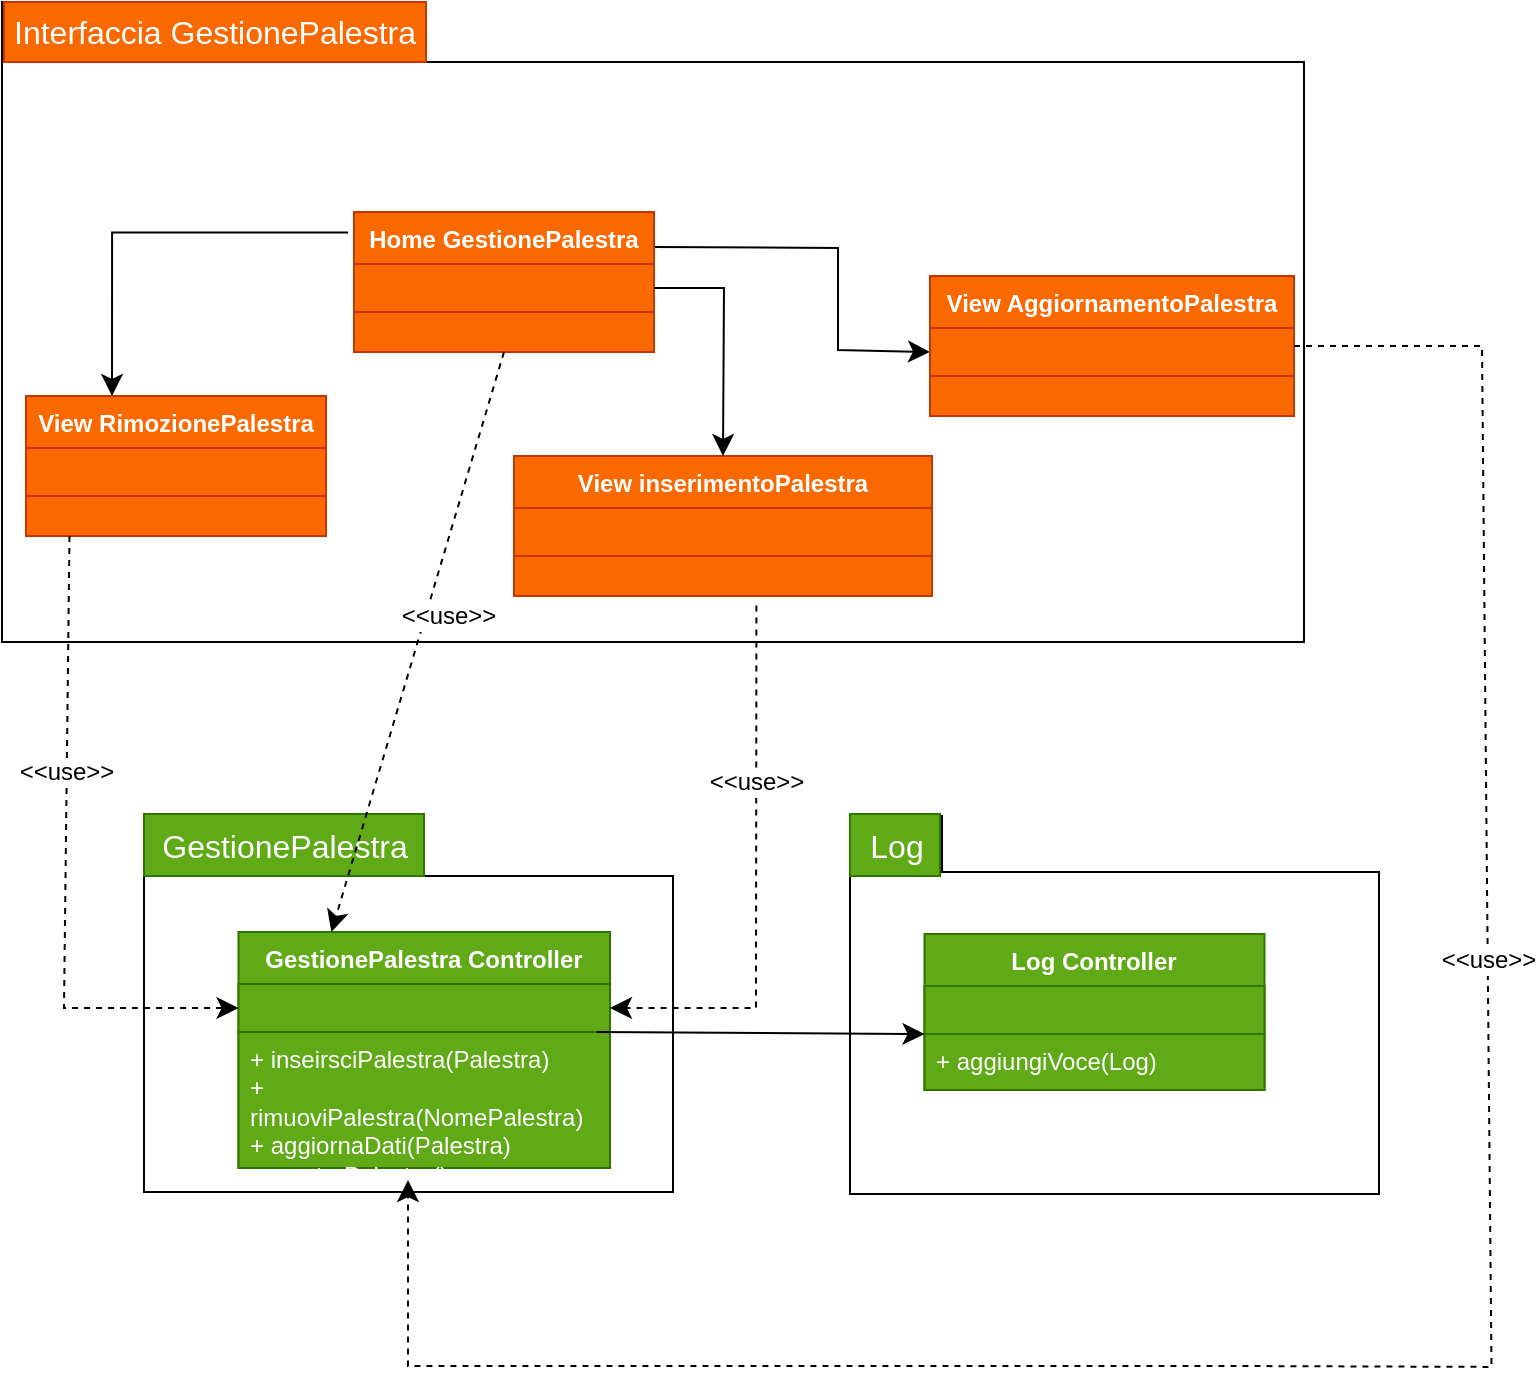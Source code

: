 <mxfile version="24.4.15" type="github">
  <diagram name="Pagina-1" id="98qzeb5G9U1v5VFIJB_s">
    <mxGraphModel dx="702" dy="845" grid="0" gridSize="10" guides="1" tooltips="1" connect="1" arrows="1" fold="1" page="0" pageScale="1" pageWidth="827" pageHeight="1169" math="0" shadow="0">
      <root>
        <mxCell id="0" />
        <mxCell id="1" parent="0" />
        <mxCell id="aeyW9CHYFvf7CehLPwGB-1" value="" style="shape=folder;fontStyle=1;spacingTop=10;tabWidth=210;tabHeight=30;tabPosition=left;html=1;whiteSpace=wrap;" parent="1" vertex="1">
          <mxGeometry x="29" y="240" width="651" height="320" as="geometry" />
        </mxCell>
        <mxCell id="aeyW9CHYFvf7CehLPwGB-2" value="&lt;font color=&quot;#ffffff&quot;&gt;Interfaccia GestionePalestra&lt;/font&gt;" style="text;strokeColor=#C73500;fillColor=#fa6800;html=1;align=center;verticalAlign=middle;whiteSpace=wrap;rounded=0;fontSize=16;fontColor=#000000;" parent="1" vertex="1">
          <mxGeometry x="30" y="240" width="211" height="30" as="geometry" />
        </mxCell>
        <mxCell id="aeyW9CHYFvf7CehLPwGB-3" style="edgeStyle=none;curved=1;rounded=0;orthogonalLoop=1;jettySize=auto;html=1;exitX=0.5;exitY=0;exitDx=0;exitDy=0;fontSize=12;startSize=8;endSize=8;" parent="1" edge="1">
          <mxGeometry relative="1" as="geometry">
            <mxPoint x="444" y="324" as="sourcePoint" />
            <mxPoint x="444" y="324" as="targetPoint" />
          </mxGeometry>
        </mxCell>
        <mxCell id="aeyW9CHYFvf7CehLPwGB-4" value="" style="shape=folder;fontStyle=1;spacingTop=10;tabWidth=140;tabHeight=31;tabPosition=left;html=1;whiteSpace=wrap;" parent="1" vertex="1">
          <mxGeometry x="100" y="646" width="264.5" height="189" as="geometry" />
        </mxCell>
        <mxCell id="aeyW9CHYFvf7CehLPwGB-5" value="GestionePalestra" style="text;html=1;align=center;verticalAlign=middle;resizable=0;points=[];autosize=1;fontSize=16;fillColor=#60a917;fontColor=#ffffff;strokeColor=#2D7600;" parent="1" vertex="1">
          <mxGeometry x="100" y="646" width="140" height="31" as="geometry" />
        </mxCell>
        <mxCell id="aeyW9CHYFvf7CehLPwGB-6" value="&lt;font color=&quot;#ffffff&quot;&gt;View RimozionePalestra&lt;br&gt;&lt;/font&gt;" style="swimlane;fontStyle=1;align=center;verticalAlign=top;childLayout=stackLayout;horizontal=1;startSize=26;horizontalStack=0;resizeParent=1;resizeParentMax=0;resizeLast=0;collapsible=1;marginBottom=0;whiteSpace=wrap;html=1;fillColor=#fa6800;fontColor=#000000;strokeColor=#C73500;" parent="1" vertex="1">
          <mxGeometry x="41" y="437" width="150" height="70" as="geometry" />
        </mxCell>
        <mxCell id="aeyW9CHYFvf7CehLPwGB-7" value="" style="text;strokeColor=#C73500;fillColor=#fa6800;align=left;verticalAlign=top;spacingLeft=4;spacingRight=4;overflow=hidden;rotatable=0;points=[[0,0.5],[1,0.5]];portConstraint=eastwest;whiteSpace=wrap;html=1;fontColor=#000000;" parent="aeyW9CHYFvf7CehLPwGB-6" vertex="1">
          <mxGeometry y="26" width="150" height="24" as="geometry" />
        </mxCell>
        <mxCell id="aeyW9CHYFvf7CehLPwGB-8" value="" style="line;strokeWidth=1;fillColor=#fa6800;align=left;verticalAlign=middle;spacingTop=-1;spacingLeft=3;spacingRight=3;rotatable=0;labelPosition=right;points=[];portConstraint=eastwest;strokeColor=#FF8000;fontColor=#000000;" parent="aeyW9CHYFvf7CehLPwGB-6" vertex="1">
          <mxGeometry y="50" width="150" as="geometry" />
        </mxCell>
        <mxCell id="aeyW9CHYFvf7CehLPwGB-9" value="&lt;div&gt;&lt;br&gt;&lt;/div&gt;&lt;div&gt;&lt;br&gt;&lt;/div&gt;" style="text;strokeColor=#C73500;fillColor=#fa6800;align=left;verticalAlign=top;spacingLeft=4;spacingRight=4;overflow=hidden;rotatable=0;points=[[0,0.5],[1,0.5]];portConstraint=eastwest;whiteSpace=wrap;html=1;fontColor=#000000;" parent="aeyW9CHYFvf7CehLPwGB-6" vertex="1">
          <mxGeometry y="50" width="150" height="20" as="geometry" />
        </mxCell>
        <mxCell id="aeyW9CHYFvf7CehLPwGB-10" value="&lt;font color=&quot;#ffffff&quot;&gt;View inserimentoPalestra&lt;br&gt;&lt;/font&gt;" style="swimlane;fontStyle=1;align=center;verticalAlign=top;childLayout=stackLayout;horizontal=1;startSize=26;horizontalStack=0;resizeParent=1;resizeParentMax=0;resizeLast=0;collapsible=1;marginBottom=0;whiteSpace=wrap;html=1;fillColor=#fa6800;fontColor=#000000;strokeColor=#C73500;" parent="1" vertex="1">
          <mxGeometry x="285" y="467" width="209" height="70" as="geometry" />
        </mxCell>
        <mxCell id="aeyW9CHYFvf7CehLPwGB-11" value="" style="text;strokeColor=#C73500;fillColor=#fa6800;align=left;verticalAlign=top;spacingLeft=4;spacingRight=4;overflow=hidden;rotatable=0;points=[[0,0.5],[1,0.5]];portConstraint=eastwest;whiteSpace=wrap;html=1;fontColor=#000000;" parent="aeyW9CHYFvf7CehLPwGB-10" vertex="1">
          <mxGeometry y="26" width="209" height="24" as="geometry" />
        </mxCell>
        <mxCell id="aeyW9CHYFvf7CehLPwGB-12" value="" style="line;strokeWidth=1;fillColor=#fa6800;align=left;verticalAlign=middle;spacingTop=-1;spacingLeft=3;spacingRight=3;rotatable=0;labelPosition=right;points=[];portConstraint=eastwest;strokeColor=#FF8000;fontColor=#000000;" parent="aeyW9CHYFvf7CehLPwGB-10" vertex="1">
          <mxGeometry y="50" width="209" as="geometry" />
        </mxCell>
        <mxCell id="aeyW9CHYFvf7CehLPwGB-13" value="&lt;div&gt;&lt;br&gt;&lt;/div&gt;&lt;div&gt;&lt;br&gt;&lt;/div&gt;" style="text;strokeColor=#C73500;fillColor=#fa6800;align=left;verticalAlign=top;spacingLeft=4;spacingRight=4;overflow=hidden;rotatable=0;points=[[0,0.5],[1,0.5]];portConstraint=eastwest;whiteSpace=wrap;html=1;fontColor=#000000;" parent="aeyW9CHYFvf7CehLPwGB-10" vertex="1">
          <mxGeometry y="50" width="209" height="20" as="geometry" />
        </mxCell>
        <mxCell id="aeyW9CHYFvf7CehLPwGB-36" style="edgeStyle=none;curved=0;rounded=0;orthogonalLoop=1;jettySize=auto;html=1;exitX=1;exitY=0.25;exitDx=0;exitDy=0;entryX=0;entryY=0.5;entryDx=0;entryDy=0;fontSize=12;startSize=8;endSize=8;" parent="1" source="aeyW9CHYFvf7CehLPwGB-14" target="aeyW9CHYFvf7CehLPwGB-33" edge="1">
          <mxGeometry relative="1" as="geometry">
            <Array as="points">
              <mxPoint x="447" y="363" />
              <mxPoint x="447" y="414" />
            </Array>
          </mxGeometry>
        </mxCell>
        <mxCell id="aeyW9CHYFvf7CehLPwGB-14" value="&lt;font color=&quot;#ffffff&quot;&gt;Home GestionePalestra&lt;/font&gt;" style="swimlane;fontStyle=1;align=center;verticalAlign=top;childLayout=stackLayout;horizontal=1;startSize=26;horizontalStack=0;resizeParent=1;resizeParentMax=0;resizeLast=0;collapsible=1;marginBottom=0;whiteSpace=wrap;html=1;fillColor=#fa6800;fontColor=#000000;strokeColor=#C73500;" parent="1" vertex="1">
          <mxGeometry x="205" y="345" width="150" height="70" as="geometry" />
        </mxCell>
        <mxCell id="aeyW9CHYFvf7CehLPwGB-15" value="" style="text;strokeColor=#C73500;fillColor=#fa6800;align=left;verticalAlign=top;spacingLeft=4;spacingRight=4;overflow=hidden;rotatable=0;points=[[0,0.5],[1,0.5]];portConstraint=eastwest;whiteSpace=wrap;html=1;fontColor=#000000;" parent="aeyW9CHYFvf7CehLPwGB-14" vertex="1">
          <mxGeometry y="26" width="150" height="24" as="geometry" />
        </mxCell>
        <mxCell id="aeyW9CHYFvf7CehLPwGB-16" value="" style="line;strokeWidth=1;fillColor=#fa6800;align=left;verticalAlign=middle;spacingTop=-1;spacingLeft=3;spacingRight=3;rotatable=0;labelPosition=right;points=[];portConstraint=eastwest;strokeColor=#FF8000;fontColor=#000000;" parent="aeyW9CHYFvf7CehLPwGB-14" vertex="1">
          <mxGeometry y="50" width="150" as="geometry" />
        </mxCell>
        <mxCell id="aeyW9CHYFvf7CehLPwGB-17" value="&lt;div&gt;&lt;br&gt;&lt;/div&gt;&lt;div&gt;&lt;br&gt;&lt;/div&gt;" style="text;strokeColor=#C73500;fillColor=#fa6800;align=left;verticalAlign=top;spacingLeft=4;spacingRight=4;overflow=hidden;rotatable=0;points=[[0,0.5],[1,0.5]];portConstraint=eastwest;whiteSpace=wrap;html=1;fontColor=#000000;" parent="aeyW9CHYFvf7CehLPwGB-14" vertex="1">
          <mxGeometry y="50" width="150" height="20" as="geometry" />
        </mxCell>
        <mxCell id="aeyW9CHYFvf7CehLPwGB-18" value="&lt;font color=&quot;#ffffff&quot;&gt;GestionePalestra Controller&lt;br&gt;&lt;/font&gt;" style="swimlane;fontStyle=1;align=center;verticalAlign=top;childLayout=stackLayout;horizontal=1;startSize=26;horizontalStack=0;resizeParent=1;resizeParentMax=0;resizeLast=0;collapsible=1;marginBottom=0;whiteSpace=wrap;html=1;fillColor=#60a917;fontColor=#ffffff;strokeColor=#2D7600;" parent="1" vertex="1">
          <mxGeometry x="147.25" y="705" width="185.75" height="118" as="geometry" />
        </mxCell>
        <mxCell id="aeyW9CHYFvf7CehLPwGB-19" value="" style="text;strokeColor=#2D7600;fillColor=#60a917;align=left;verticalAlign=top;spacingLeft=4;spacingRight=4;overflow=hidden;rotatable=0;points=[[0,0.5],[1,0.5]];portConstraint=eastwest;whiteSpace=wrap;html=1;fontColor=#ffffff;" parent="aeyW9CHYFvf7CehLPwGB-18" vertex="1">
          <mxGeometry y="26" width="185.75" height="24" as="geometry" />
        </mxCell>
        <mxCell id="aeyW9CHYFvf7CehLPwGB-20" value="" style="line;strokeWidth=1;fillColor=#fa6800;align=left;verticalAlign=middle;spacingTop=-1;spacingLeft=3;spacingRight=3;rotatable=0;labelPosition=right;points=[];portConstraint=eastwest;strokeColor=#FF8000;fontColor=#000000;" parent="aeyW9CHYFvf7CehLPwGB-18" vertex="1">
          <mxGeometry y="50" width="185.75" as="geometry" />
        </mxCell>
        <mxCell id="aeyW9CHYFvf7CehLPwGB-21" value="&lt;div&gt;+ inseirsciPalestra(Palestra)&lt;/div&gt;&lt;div&gt;+ rimuoviPalestra(NomePalestra)&lt;br&gt;&lt;/div&gt;&lt;div&gt;+ aggiornaDati(Palestra)&lt;br&gt;&lt;/div&gt;&lt;div&gt;+ mostraPalestre()&lt;br&gt;&lt;/div&gt;" style="text;strokeColor=#2D7600;fillColor=#60a917;align=left;verticalAlign=top;spacingLeft=4;spacingRight=4;overflow=hidden;rotatable=0;points=[[0,0.5],[1,0.5]];portConstraint=eastwest;whiteSpace=wrap;html=1;fontColor=#ffffff;" parent="aeyW9CHYFvf7CehLPwGB-18" vertex="1">
          <mxGeometry y="50" width="185.75" height="68" as="geometry" />
        </mxCell>
        <mxCell id="aeyW9CHYFvf7CehLPwGB-22" style="edgeStyle=none;curved=1;rounded=0;orthogonalLoop=1;jettySize=auto;html=1;exitX=0.5;exitY=1;exitDx=0;exitDy=0;fontSize=12;startSize=8;endSize=8;dashed=1;entryX=0.25;entryY=0;entryDx=0;entryDy=0;" parent="1" source="aeyW9CHYFvf7CehLPwGB-14" target="aeyW9CHYFvf7CehLPwGB-18" edge="1">
          <mxGeometry relative="1" as="geometry">
            <mxPoint x="378" y="706" as="targetPoint" />
          </mxGeometry>
        </mxCell>
        <mxCell id="aeyW9CHYFvf7CehLPwGB-23" value="&amp;lt;&amp;lt;use&amp;gt;&amp;gt;" style="edgeLabel;html=1;align=center;verticalAlign=middle;resizable=0;points=[];fontSize=12;" parent="aeyW9CHYFvf7CehLPwGB-22" vertex="1" connectable="0">
          <mxGeometry x="-0.354" y="5" relative="1" as="geometry">
            <mxPoint x="-5" y="37" as="offset" />
          </mxGeometry>
        </mxCell>
        <mxCell id="aeyW9CHYFvf7CehLPwGB-24" style="edgeStyle=none;curved=0;rounded=0;orthogonalLoop=1;jettySize=auto;html=1;exitX=0.5;exitY=1;exitDx=0;exitDy=0;fontSize=12;startSize=8;endSize=8;entryX=0;entryY=0.25;entryDx=0;entryDy=0;dashed=1;strokeColor=none;" parent="1" target="aeyW9CHYFvf7CehLPwGB-18" edge="1">
          <mxGeometry relative="1" as="geometry">
            <mxPoint x="120" y="510" as="sourcePoint" />
            <mxPoint x="120" y="829" as="targetPoint" />
            <Array as="points">
              <mxPoint x="120" y="730" />
            </Array>
          </mxGeometry>
        </mxCell>
        <mxCell id="aeyW9CHYFvf7CehLPwGB-25" style="edgeStyle=none;curved=0;rounded=0;orthogonalLoop=1;jettySize=auto;html=1;exitX=0.5;exitY=1;exitDx=0;exitDy=0;fontSize=12;startSize=8;endSize=8;dashed=1;entryX=0;entryY=0.5;entryDx=0;entryDy=0;" parent="1" target="aeyW9CHYFvf7CehLPwGB-19" edge="1">
          <mxGeometry relative="1" as="geometry">
            <mxPoint x="62.75" y="507" as="sourcePoint" />
            <mxPoint x="60" y="744.127" as="targetPoint" />
            <Array as="points">
              <mxPoint x="60" y="743" />
            </Array>
          </mxGeometry>
        </mxCell>
        <mxCell id="aeyW9CHYFvf7CehLPwGB-26" value="&amp;lt;&amp;lt;use&amp;gt;&amp;gt;" style="edgeLabel;html=1;align=center;verticalAlign=middle;resizable=0;points=[];fontSize=12;" parent="aeyW9CHYFvf7CehLPwGB-25" vertex="1" connectable="0">
          <mxGeometry x="-0.272" y="-1" relative="1" as="geometry">
            <mxPoint as="offset" />
          </mxGeometry>
        </mxCell>
        <mxCell id="aeyW9CHYFvf7CehLPwGB-27" style="edgeStyle=none;curved=0;rounded=0;orthogonalLoop=1;jettySize=auto;html=1;exitX=0.58;exitY=1.236;exitDx=0;exitDy=0;fontSize=12;startSize=8;endSize=8;dashed=1;entryX=1;entryY=0.5;entryDx=0;entryDy=0;exitPerimeter=0;" parent="1" source="aeyW9CHYFvf7CehLPwGB-13" target="aeyW9CHYFvf7CehLPwGB-19" edge="1">
          <mxGeometry relative="1" as="geometry">
            <mxPoint x="570" y="510" as="sourcePoint" />
            <mxPoint x="667" y="747" as="targetPoint" />
            <Array as="points">
              <mxPoint x="406" y="743" />
            </Array>
          </mxGeometry>
        </mxCell>
        <mxCell id="aeyW9CHYFvf7CehLPwGB-28" value="&amp;lt;&amp;lt;use&amp;gt;&amp;gt;" style="edgeLabel;html=1;align=center;verticalAlign=middle;resizable=0;points=[];fontSize=12;" parent="aeyW9CHYFvf7CehLPwGB-27" vertex="1" connectable="0">
          <mxGeometry x="-0.353" relative="1" as="geometry">
            <mxPoint as="offset" />
          </mxGeometry>
        </mxCell>
        <mxCell id="aeyW9CHYFvf7CehLPwGB-29" style="edgeStyle=none;curved=0;rounded=0;orthogonalLoop=1;jettySize=auto;html=1;exitX=1;exitY=0.5;exitDx=0;exitDy=0;fontSize=12;startSize=8;endSize=8;entryX=0.5;entryY=0;entryDx=0;entryDy=0;" parent="1" source="aeyW9CHYFvf7CehLPwGB-15" target="aeyW9CHYFvf7CehLPwGB-10" edge="1">
          <mxGeometry relative="1" as="geometry">
            <mxPoint x="581" y="438" as="targetPoint" />
            <Array as="points">
              <mxPoint x="390" y="383" />
            </Array>
          </mxGeometry>
        </mxCell>
        <mxCell id="aeyW9CHYFvf7CehLPwGB-30" style="edgeStyle=none;curved=0;rounded=0;orthogonalLoop=1;jettySize=auto;html=1;fontSize=12;startSize=8;endSize=8;entryX=0.613;entryY=0.025;entryDx=0;entryDy=0;entryPerimeter=0;" parent="1" edge="1">
          <mxGeometry relative="1" as="geometry">
            <mxPoint x="202.05" y="355.25" as="sourcePoint" />
            <mxPoint x="84.0" y="437" as="targetPoint" />
            <Array as="points">
              <mxPoint x="84.05" y="355.25" />
            </Array>
          </mxGeometry>
        </mxCell>
        <mxCell id="aeyW9CHYFvf7CehLPwGB-32" value="&lt;font color=&quot;#ffffff&quot;&gt;View AggiornamentoPalestra&lt;br&gt;&lt;/font&gt;" style="swimlane;fontStyle=1;align=center;verticalAlign=top;childLayout=stackLayout;horizontal=1;startSize=26;horizontalStack=0;resizeParent=1;resizeParentMax=0;resizeLast=0;collapsible=1;marginBottom=0;whiteSpace=wrap;html=1;fillColor=#fa6800;fontColor=#000000;strokeColor=#C73500;" parent="1" vertex="1">
          <mxGeometry x="493" y="377" width="182" height="70" as="geometry" />
        </mxCell>
        <mxCell id="aeyW9CHYFvf7CehLPwGB-33" value="" style="text;strokeColor=#C73500;fillColor=#fa6800;align=left;verticalAlign=top;spacingLeft=4;spacingRight=4;overflow=hidden;rotatable=0;points=[[0,0.5],[1,0.5]];portConstraint=eastwest;whiteSpace=wrap;html=1;fontColor=#000000;" parent="aeyW9CHYFvf7CehLPwGB-32" vertex="1">
          <mxGeometry y="26" width="182" height="24" as="geometry" />
        </mxCell>
        <mxCell id="aeyW9CHYFvf7CehLPwGB-34" value="" style="line;strokeWidth=1;fillColor=#fa6800;align=left;verticalAlign=middle;spacingTop=-1;spacingLeft=3;spacingRight=3;rotatable=0;labelPosition=right;points=[];portConstraint=eastwest;strokeColor=#FF8000;fontColor=#000000;" parent="aeyW9CHYFvf7CehLPwGB-32" vertex="1">
          <mxGeometry y="50" width="182" as="geometry" />
        </mxCell>
        <mxCell id="aeyW9CHYFvf7CehLPwGB-35" value="&lt;div&gt;&lt;br&gt;&lt;/div&gt;&lt;div&gt;&lt;br&gt;&lt;/div&gt;" style="text;strokeColor=#C73500;fillColor=#fa6800;align=left;verticalAlign=top;spacingLeft=4;spacingRight=4;overflow=hidden;rotatable=0;points=[[0,0.5],[1,0.5]];portConstraint=eastwest;whiteSpace=wrap;html=1;fontColor=#000000;" parent="aeyW9CHYFvf7CehLPwGB-32" vertex="1">
          <mxGeometry y="50" width="182" height="20" as="geometry" />
        </mxCell>
        <mxCell id="aeyW9CHYFvf7CehLPwGB-37" style="edgeStyle=none;curved=0;rounded=0;orthogonalLoop=1;jettySize=auto;html=1;fontSize=12;startSize=8;endSize=8;dashed=1;exitX=1;exitY=0.5;exitDx=0;exitDy=0;" parent="1" source="aeyW9CHYFvf7CehLPwGB-32" edge="1">
          <mxGeometry relative="1" as="geometry">
            <mxPoint x="770" y="414" as="sourcePoint" />
            <mxPoint x="232" y="829" as="targetPoint" />
            <Array as="points">
              <mxPoint x="769" y="412" />
              <mxPoint x="773.75" y="922.46" />
              <mxPoint x="646" y="922" />
              <mxPoint x="232" y="922" />
            </Array>
          </mxGeometry>
        </mxCell>
        <mxCell id="aeyW9CHYFvf7CehLPwGB-38" value="&amp;lt;&amp;lt;use&amp;gt;&amp;gt;" style="edgeLabel;html=1;align=center;verticalAlign=middle;resizable=0;points=[];fontSize=12;" parent="aeyW9CHYFvf7CehLPwGB-37" vertex="1" connectable="0">
          <mxGeometry x="-0.353" relative="1" as="geometry">
            <mxPoint as="offset" />
          </mxGeometry>
        </mxCell>
        <mxCell id="HKZbP1l8f2vF29Pd1lQx-1" value="" style="shape=folder;fontStyle=1;spacingTop=10;tabWidth=46;tabHeight=28;tabPosition=left;html=1;whiteSpace=wrap;" parent="1" vertex="1">
          <mxGeometry x="453" y="647" width="264.5" height="189" as="geometry" />
        </mxCell>
        <mxCell id="HKZbP1l8f2vF29Pd1lQx-2" value="Log" style="text;html=1;align=center;verticalAlign=middle;resizable=0;points=[];autosize=1;fontSize=16;fillColor=#60a917;fontColor=#ffffff;strokeColor=#2D7600;" parent="1" vertex="1">
          <mxGeometry x="453" y="646" width="45" height="31" as="geometry" />
        </mxCell>
        <mxCell id="HKZbP1l8f2vF29Pd1lQx-3" value="Log Controller" style="swimlane;fontStyle=1;align=center;verticalAlign=top;childLayout=stackLayout;horizontal=1;startSize=26;horizontalStack=0;resizeParent=1;resizeParentMax=0;resizeLast=0;collapsible=1;marginBottom=0;whiteSpace=wrap;html=1;fillColor=#60a917;fontColor=#ffffff;strokeColor=#2D7600;" parent="1" vertex="1">
          <mxGeometry x="490.25" y="706" width="170" height="78" as="geometry" />
        </mxCell>
        <mxCell id="HKZbP1l8f2vF29Pd1lQx-4" value="" style="text;strokeColor=#2D7600;fillColor=#60a917;align=left;verticalAlign=top;spacingLeft=4;spacingRight=4;overflow=hidden;rotatable=0;points=[[0,0.5],[1,0.5]];portConstraint=eastwest;whiteSpace=wrap;html=1;fontColor=#ffffff;" parent="HKZbP1l8f2vF29Pd1lQx-3" vertex="1">
          <mxGeometry y="26" width="170" height="24" as="geometry" />
        </mxCell>
        <mxCell id="HKZbP1l8f2vF29Pd1lQx-5" value="" style="line;strokeWidth=1;fillColor=#fa6800;align=left;verticalAlign=middle;spacingTop=-1;spacingLeft=3;spacingRight=3;rotatable=0;labelPosition=right;points=[];portConstraint=eastwest;strokeColor=#FF8000;fontColor=#000000;" parent="HKZbP1l8f2vF29Pd1lQx-3" vertex="1">
          <mxGeometry y="50" width="170" as="geometry" />
        </mxCell>
        <mxCell id="HKZbP1l8f2vF29Pd1lQx-6" value="+ aggiungiVoce(Log)" style="text;strokeColor=#2D7600;fillColor=#60a917;align=left;verticalAlign=top;spacingLeft=4;spacingRight=4;overflow=hidden;rotatable=0;points=[[0,0.5],[1,0.5]];portConstraint=eastwest;whiteSpace=wrap;html=1;fontColor=#ffffff;" parent="HKZbP1l8f2vF29Pd1lQx-3" vertex="1">
          <mxGeometry y="50" width="170" height="28" as="geometry" />
        </mxCell>
        <mxCell id="HKZbP1l8f2vF29Pd1lQx-8" style="edgeStyle=none;curved=1;rounded=0;orthogonalLoop=1;jettySize=auto;html=1;exitX=1;exitY=0.5;exitDx=0;exitDy=0;entryX=0;entryY=0.75;entryDx=0;entryDy=0;fontSize=12;startSize=8;endSize=8;" parent="1" edge="1">
          <mxGeometry relative="1" as="geometry">
            <mxPoint x="326.25" y="755" as="sourcePoint" />
            <mxPoint x="490.25" y="756" as="targetPoint" />
          </mxGeometry>
        </mxCell>
      </root>
    </mxGraphModel>
  </diagram>
</mxfile>

